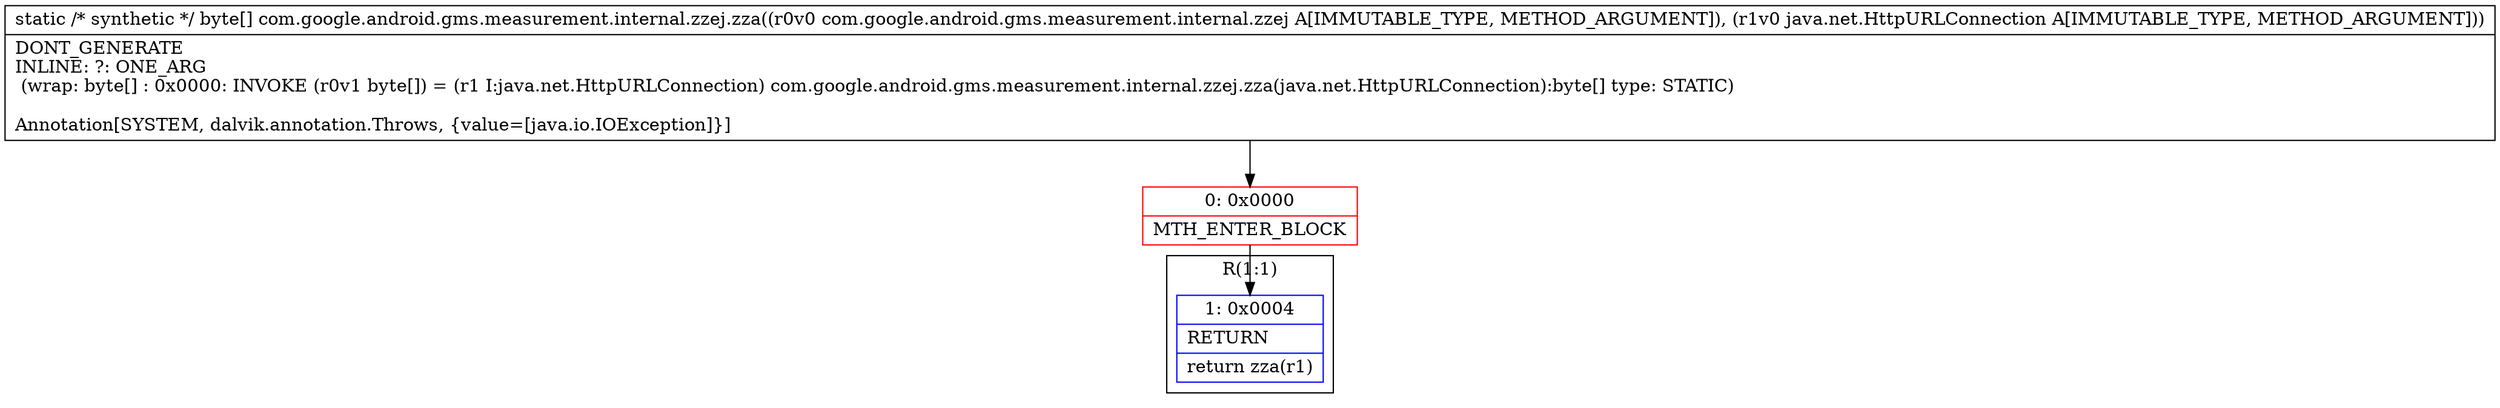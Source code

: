digraph "CFG forcom.google.android.gms.measurement.internal.zzej.zza(Lcom\/google\/android\/gms\/measurement\/internal\/zzej;Ljava\/net\/HttpURLConnection;)[B" {
subgraph cluster_Region_957801908 {
label = "R(1:1)";
node [shape=record,color=blue];
Node_1 [shape=record,label="{1\:\ 0x0004|RETURN\l|return zza(r1)\l}"];
}
Node_0 [shape=record,color=red,label="{0\:\ 0x0000|MTH_ENTER_BLOCK\l}"];
MethodNode[shape=record,label="{static \/* synthetic *\/ byte[] com.google.android.gms.measurement.internal.zzej.zza((r0v0 com.google.android.gms.measurement.internal.zzej A[IMMUTABLE_TYPE, METHOD_ARGUMENT]), (r1v0 java.net.HttpURLConnection A[IMMUTABLE_TYPE, METHOD_ARGUMENT]))  | DONT_GENERATE\lINLINE: ?: ONE_ARG  \l  (wrap: byte[] : 0x0000: INVOKE  (r0v1 byte[]) = (r1 I:java.net.HttpURLConnection) com.google.android.gms.measurement.internal.zzej.zza(java.net.HttpURLConnection):byte[] type: STATIC)\l\lAnnotation[SYSTEM, dalvik.annotation.Throws, \{value=[java.io.IOException]\}]\l}"];
MethodNode -> Node_0;
Node_0 -> Node_1;
}

